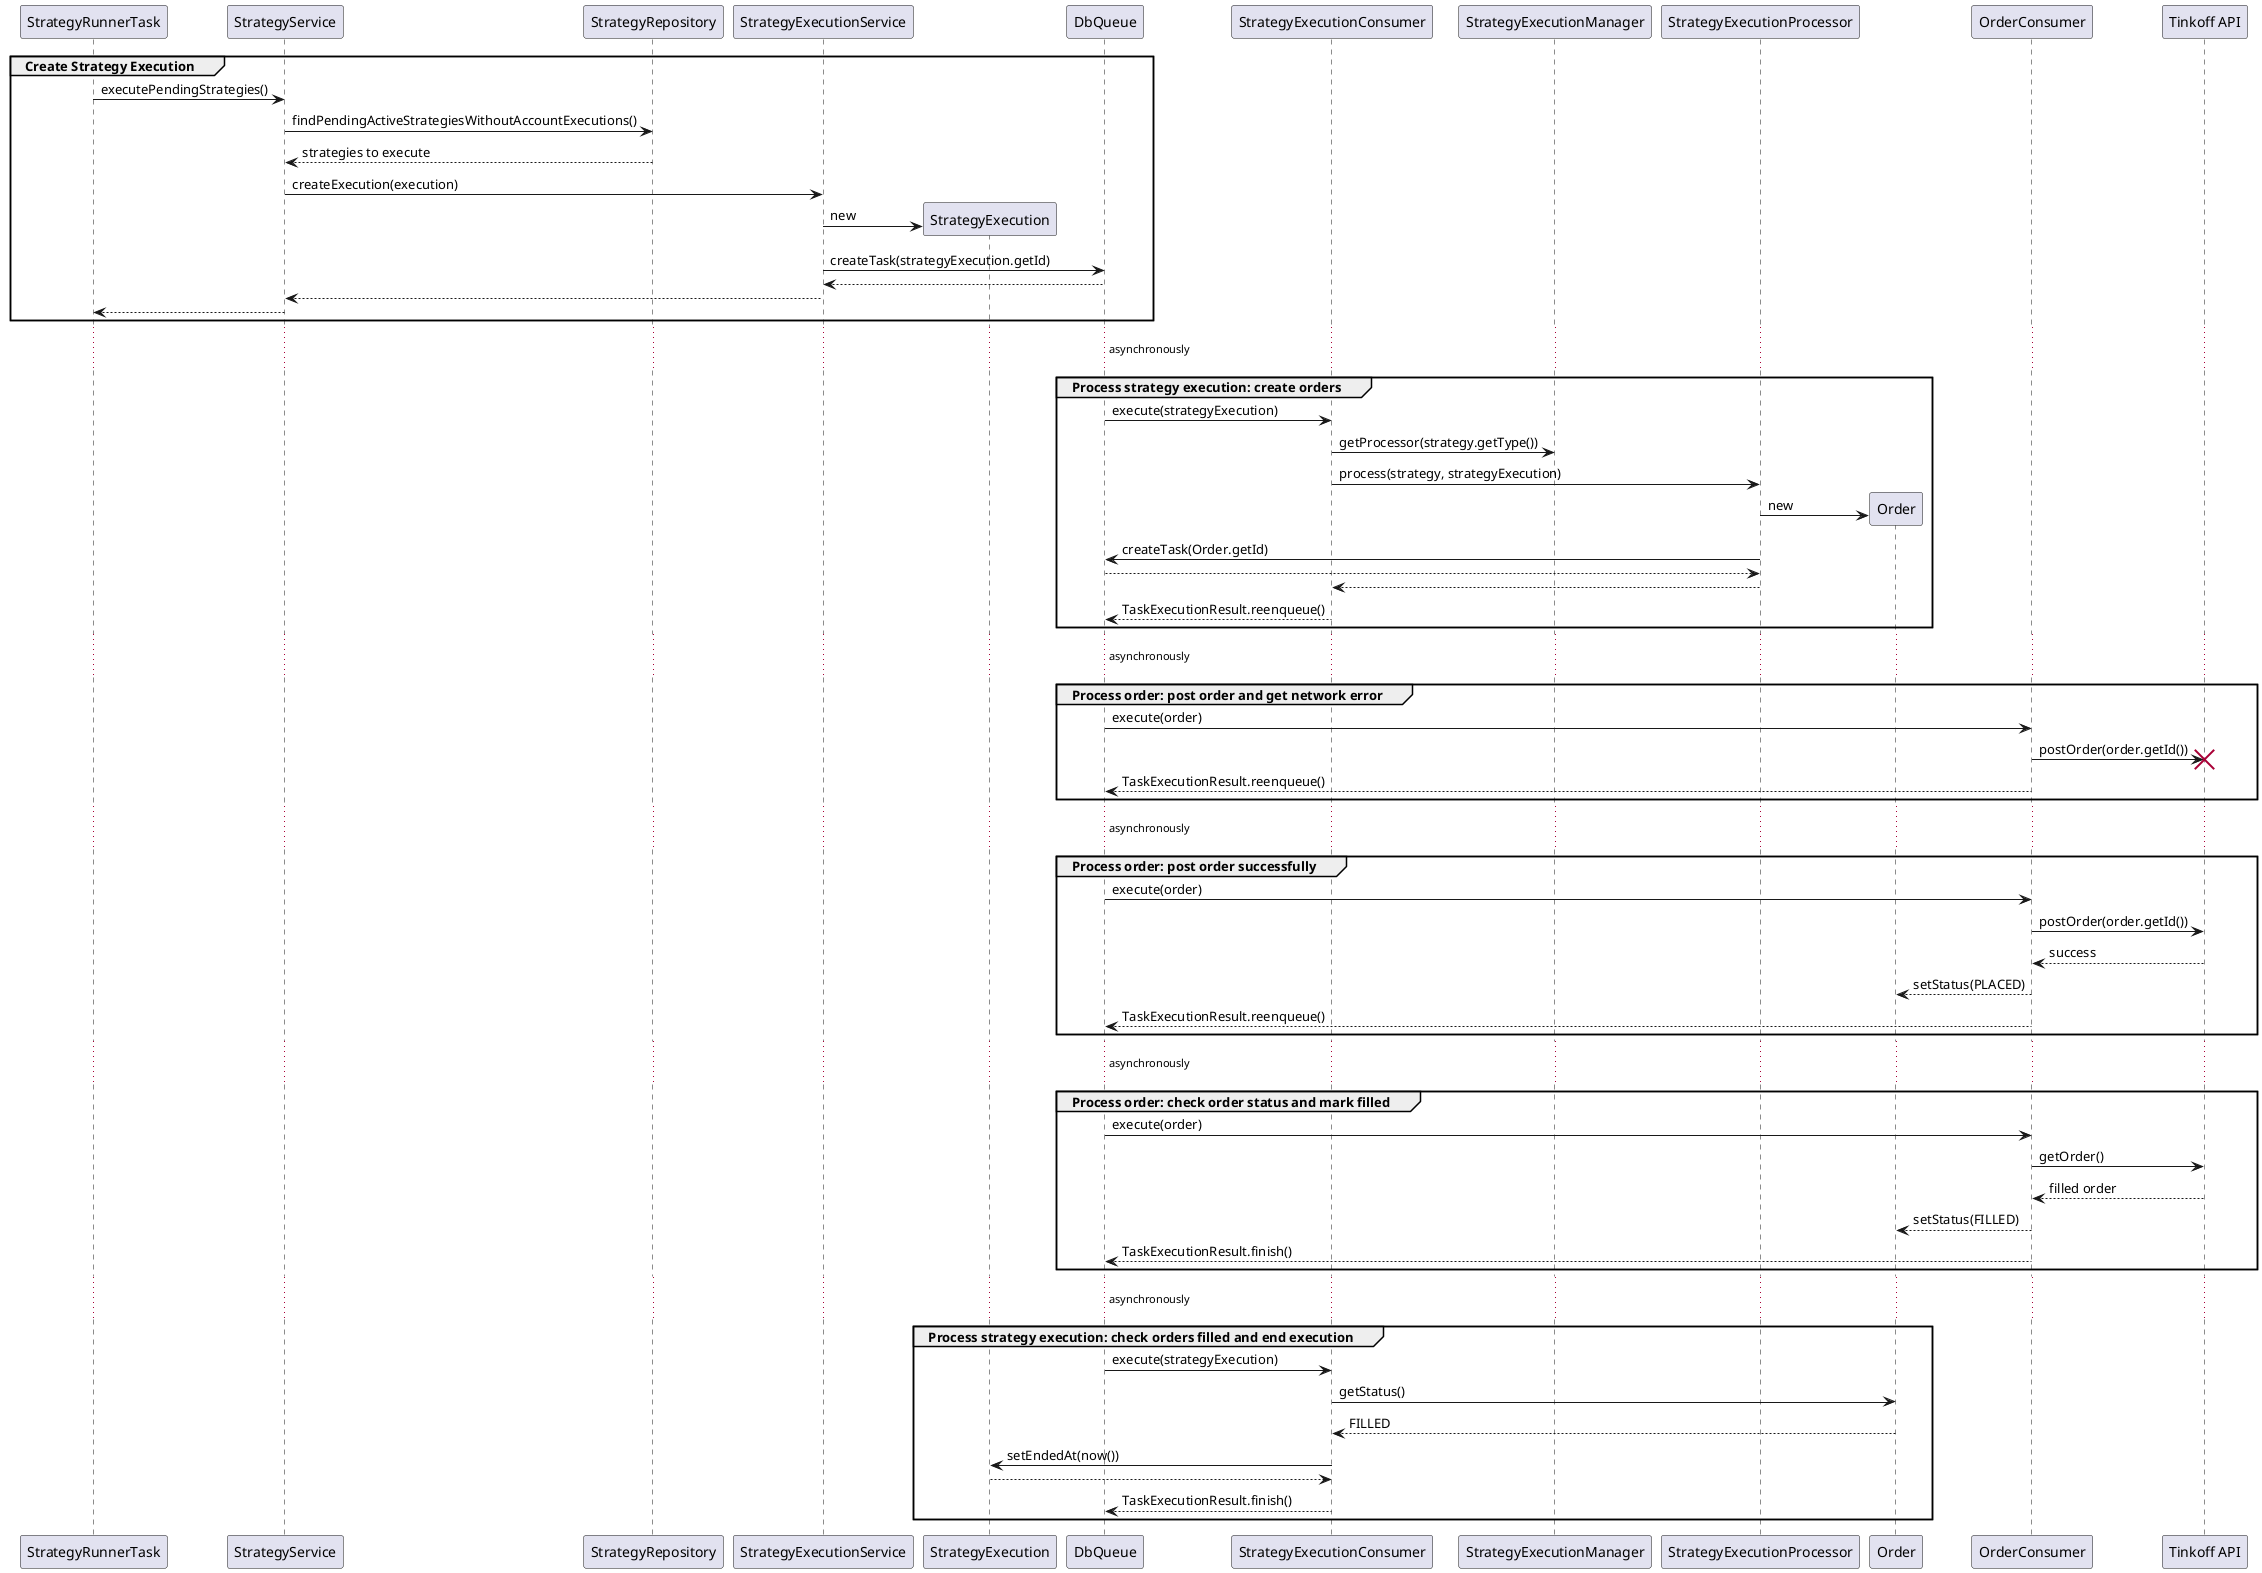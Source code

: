 @startuml

group Create Strategy Execution
    StrategyRunnerTask -> StrategyService : executePendingStrategies()
    StrategyService -> StrategyRepository : findPendingActiveStrategiesWithoutAccountExecutions()
    StrategyRepository --> StrategyService : strategies to execute
    StrategyService -> StrategyExecutionService : createExecution(execution)
    create StrategyExecution
    StrategyExecutionService -> StrategyExecution : new
    StrategyExecutionService -> DbQueue : createTask(strategyExecution.getId)
    DbQueue --> StrategyExecutionService
    StrategyExecutionService --> StrategyService
    StrategyService --> StrategyRunnerTask
end

... asynchronously ...

group Process strategy execution: create orders
    DbQueue -> StrategyExecutionConsumer : execute(strategyExecution)
    StrategyExecutionConsumer -> StrategyExecutionManager : getProcessor(strategy.getType())
    StrategyExecutionConsumer -> StrategyExecutionProcessor  : process(strategy, strategyExecution)
    create Order
    StrategyExecutionProcessor -> Order : new
    StrategyExecutionProcessor -> DbQueue : createTask(Order.getId)
    DbQueue --> StrategyExecutionProcessor
    StrategyExecutionProcessor --> StrategyExecutionConsumer
    StrategyExecutionConsumer --> DbQueue : TaskExecutionResult.reenqueue()
end

... asynchronously ...

group Process order: post order and get network error
    DbQueue -> OrderConsumer : execute(order)
    OrderConsumer -> "Tinkoff API" !! : postOrder(order.getId())
    OrderConsumer --> DbQueue : TaskExecutionResult.reenqueue()
end

... asynchronously ...

group Process order: post order successfully
    DbQueue -> OrderConsumer : execute(order)
    OrderConsumer -> "Tinkoff API" : postOrder(order.getId())
    "Tinkoff API" --> OrderConsumer : success
    OrderConsumer --> Order : setStatus(PLACED)
    OrderConsumer --> DbQueue : TaskExecutionResult.reenqueue()
end

... asynchronously ...

group Process order: check order status and mark filled
    DbQueue -> OrderConsumer : execute(order)
    OrderConsumer -> "Tinkoff API" : getOrder()
    "Tinkoff API" --> OrderConsumer : filled order
    OrderConsumer --> Order : setStatus(FILLED)
    OrderConsumer --> DbQueue : TaskExecutionResult.finish()
end

... asynchronously ...

group Process strategy execution: check orders filled and end execution
    DbQueue -> StrategyExecutionConsumer : execute(strategyExecution)
    StrategyExecutionConsumer -> Order : getStatus()
    Order --> StrategyExecutionConsumer : FILLED
    StrategyExecutionConsumer -> StrategyExecution : setEndedAt(now())
    StrategyExecution --> StrategyExecutionConsumer
    StrategyExecutionConsumer --> DbQueue : TaskExecutionResult.finish()
end

@enduml